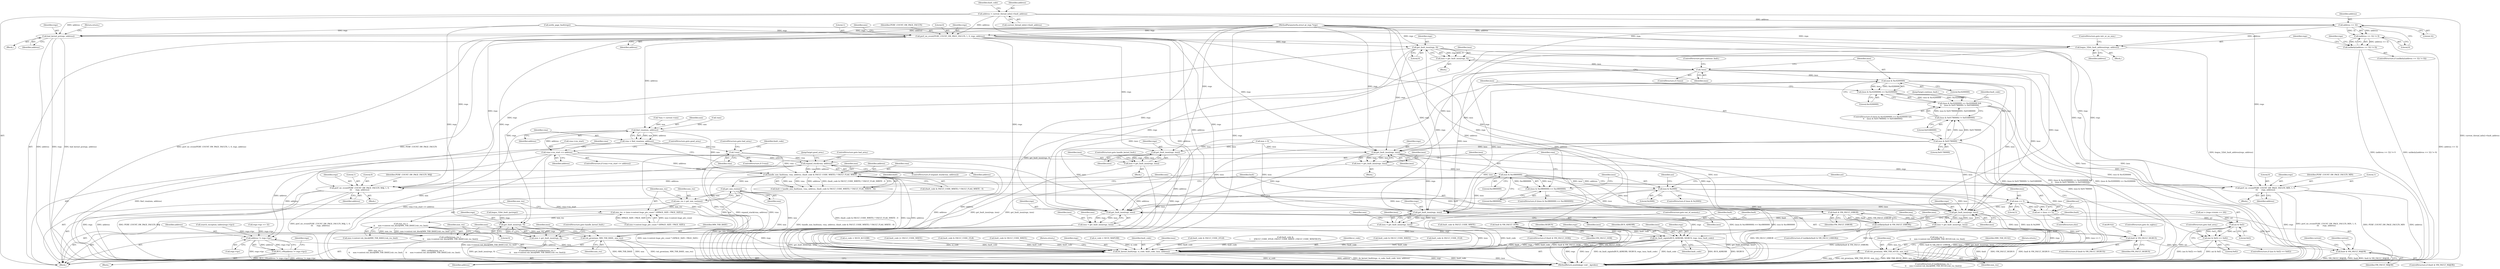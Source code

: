 digraph "0_linux_a8b0ca17b80e92faab46ee7179ba9e99ccb61233_44@API" {
"1000144" [label="(Call,address = current_thread_info()->fault_address)"];
"1000186" [label="(Call,address >> 32)"];
"1000185" [label="(Call,(address >> 32) != 0)"];
"1000184" [label="(Call,unlikely((address >> 32) != 0))"];
"1000191" [label="(Call,bogus_32bit_fault_address(regs, address))"];
"1000601" [label="(Call,do_kernel_fault(regs, si_code, fault_code, insn, address))"];
"1000633" [label="(Call,get_fault_insn(regs, 0))"];
"1000631" [label="(Call,insn = get_fault_insn(regs, 0))"];
"1000229" [label="(Call,bad_kernel_pc(regs, address))"];
"1000239" [label="(Call,perf_sw_event(PERF_COUNT_SW_PAGE_FAULTS, 1, 0, regs, address))"];
"1000268" [label="(Call,get_fault_insn(regs, insn))"];
"1000266" [label="(Call,insn = get_fault_insn(regs, insn))"];
"1000279" [label="(Call,find_vma(mm, address))"];
"1000277" [label="(Call,vma = find_vma(mm, address))"];
"1000283" [label="(Call,!vma)"];
"1000390" [label="(Call,expand_stack(vma, address))"];
"1000411" [label="(Call,address != regs->tpc)"];
"1000410" [label="(Call,BUG_ON(address != regs->tpc))"];
"1000472" [label="(Call,handle_mm_fault(mm, vma, address, (fault_code & FAULT_CODE_WRITE) ? FAULT_FLAG_WRITE : 0))"];
"1000470" [label="(Call,fault = handle_mm_fault(mm, vma, address, (fault_code & FAULT_CODE_WRITE) ? FAULT_FLAG_WRITE : 0))"];
"1000484" [label="(Call,fault & VM_FAULT_ERROR)"];
"1000483" [label="(Call,unlikely(fault & VM_FAULT_ERROR))"];
"1000489" [label="(Call,fault & VM_FAULT_OOM)"];
"1000495" [label="(Call,fault & VM_FAULT_SIGBUS)"];
"1000501" [label="(Call,fault & VM_FAULT_MAJOR)"];
"1000509" [label="(Call,perf_sw_event(PERF_COUNT_SW_PAGE_FAULTS_MAJ, 1, 0,\n\t\t\t      regs, address))"];
"1000521" [label="(Call,perf_sw_event(PERF_COUNT_SW_PAGE_FAULTS_MIN, 1, 0,\n\t\t\t      regs, address))"];
"1000534" [label="(Call,get_mm_rss(mm))"];
"1000532" [label="(Call,mm_rss = get_mm_rss(mm))"];
"1000536" [label="(Call,mm_rss -= (mm->context.huge_pte_count * (HPAGE_SIZE / PAGE_SIZE)))"];
"1000549" [label="(Call,mm_rss >\n\t\t     mm->context.tsb_block[MM_TSB_BASE].tsb_rss_limit)"];
"1000548" [label="(Call,unlikely(mm_rss >\n\t\t     mm->context.tsb_block[MM_TSB_BASE].tsb_rss_limit))"];
"1000560" [label="(Call,tsb_grow(mm, MM_TSB_BASE, mm_rss))"];
"1000584" [label="(Call,tsb_grow(mm, MM_TSB_HUGE, mm_rss))"];
"1000332" [label="(Call,vma->vm_start <= address)"];
"1000307" [label="(Call,get_fault_insn(regs, 0))"];
"1000305" [label="(Call,insn = get_fault_insn(regs, 0))"];
"1000311" [label="(Call,!insn)"];
"1000317" [label="(Call,insn & 0xc0200000)"];
"1000316" [label="(Call,(insn & 0xc0200000) == 0xc0200000)"];
"1000315" [label="(Call,(insn & 0xc0200000) == 0xc0200000 &&\n\t\t    (insn & 0x01780000) != 0x01680000)"];
"1000322" [label="(Call,insn & 0x01780000)"];
"1000321" [label="(Call,(insn & 0x01780000) != 0x01680000)"];
"1000354" [label="(Call,get_fault_insn(regs, insn))"];
"1000352" [label="(Call,insn = get_fault_insn(regs, insn))"];
"1000359" [label="(Call,insn & 0xc0800000)"];
"1000358" [label="(Call,(insn & 0xc0800000) == 0xc0800000)"];
"1000366" [label="(Call,insn & 0x2000)"];
"1000379" [label="(Call,insn >> 5)"];
"1000377" [label="(Call,asi = (insn >> 5))"];
"1000384" [label="(Call,asi & 0xf2)"];
"1000383" [label="(Call,(asi & 0xf2) == 0x82)"];
"1000592" [label="(Call,get_fault_insn(regs, insn))"];
"1000590" [label="(Call,insn = get_fault_insn(regs, insn))"];
"1000611" [label="(Call,get_fault_insn(regs, insn))"];
"1000609" [label="(Call,insn = get_fault_insn(regs, insn))"];
"1000640" [label="(Call,get_fault_insn(regs, insn))"];
"1000638" [label="(Call,insn = get_fault_insn(regs, insn))"];
"1000648" [label="(Call,do_fault_siginfo(BUS_ADRERR, SIGBUS, regs, insn, fault_code))"];
"1000241" [label="(Literal,1)"];
"1000265" [label="(Block,)"];
"1000419" [label="(Identifier,regs)"];
"1000250" [label="(Identifier,mm)"];
"1000267" [label="(Identifier,insn)"];
"1000492" [label="(ControlStructure,goto out_of_memory;)"];
"1000126" [label="(Call,insn = 0)"];
"1000342" [label="(Identifier,vma)"];
"1000269" [label="(Identifier,regs)"];
"1000547" [label="(ControlStructure,if (unlikely(mm_rss >\n\t\t     mm->context.tsb_block[MM_TSB_BASE].tsb_rss_limit)))"];
"1000484" [label="(Call,fault & VM_FAULT_ERROR)"];
"1000309" [label="(Literal,0)"];
"1000185" [label="(Call,(address >> 32) != 0)"];
"1000585" [label="(Identifier,mm)"];
"1000236" [label="(Call,!mm)"];
"1000470" [label="(Call,fault = handle_mm_fault(mm, vma, address, (fault_code & FAULT_CODE_WRITE) ? FAULT_FLAG_WRITE : 0))"];
"1000290" [label="(Identifier,fault_code)"];
"1000360" [label="(Identifier,insn)"];
"1000594" [label="(Identifier,insn)"];
"1000239" [label="(Call,perf_sw_event(PERF_COUNT_SW_PAGE_FAULTS, 1, 0, regs, address))"];
"1000410" [label="(Call,BUG_ON(address != regs->tpc))"];
"1000382" [label="(ControlStructure,if ((asi & 0xf2) == 0x82))"];
"1000311" [label="(Call,!insn)"];
"1000270" [label="(Identifier,insn)"];
"1000633" [label="(Call,get_fault_insn(regs, 0))"];
"1000548" [label="(Call,unlikely(mm_rss >\n\t\t     mm->context.tsb_block[MM_TSB_BASE].tsb_rss_limit))"];
"1000362" [label="(Literal,0xc0800000)"];
"1000144" [label="(Call,address = current_thread_info()->fault_address)"];
"1000472" [label="(Call,handle_mm_fault(mm, vma, address, (fault_code & FAULT_CODE_WRITE) ? FAULT_FLAG_WRITE : 0))"];
"1000601" [label="(Call,do_kernel_fault(regs, si_code, fault_code, insn, address))"];
"1000538" [label="(Call,mm->context.huge_pte_count * (HPAGE_SIZE / PAGE_SIZE))"];
"1000152" [label="(Identifier,fault_code)"];
"1000240" [label="(Identifier,PERF_COUNT_SW_PAGE_FAULTS)"];
"1000635" [label="(Literal,0)"];
"1000391" [label="(Identifier,vma)"];
"1000648" [label="(Call,do_fault_siginfo(BUS_ADRERR, SIGBUS, regs, insn, fault_code))"];
"1000314" [label="(ControlStructure,if ((insn & 0xc0200000) == 0xc0200000 &&\n\t\t    (insn & 0x01780000) != 0x01680000))"];
"1000194" [label="(ControlStructure,goto intr_or_no_mm;)"];
"1000189" [label="(Literal,0)"];
"1000521" [label="(Call,perf_sw_event(PERF_COUNT_SW_PAGE_FAULTS_MIN, 1, 0,\n\t\t\t      regs, address))"];
"1000513" [label="(Identifier,regs)"];
"1000138" [label="(Call,notify_page_fault(regs))"];
"1000593" [label="(Identifier,regs)"];
"1000395" [label="(Call,si_code = SEGV_ACCERR)"];
"1000489" [label="(Call,fault & VM_FAULT_OOM)"];
"1000386" [label="(Literal,0xf2)"];
"1000358" [label="(Call,(insn & 0xc0800000) == 0xc0800000)"];
"1000649" [label="(Identifier,BUS_ADRERR)"];
"1000511" [label="(Literal,1)"];
"1000187" [label="(Identifier,address)"];
"1000305" [label="(Call,insn = get_fault_insn(regs, 0))"];
"1000330" [label="(JumpTarget,continue_fault:)"];
"1000323" [label="(Identifier,insn)"];
"1000617" [label="(Identifier,mm)"];
"1000394" [label="(JumpTarget,good_area:)"];
"1000180" [label="(Call,bogus_32bit_fault_tpc(regs))"];
"1000307" [label="(Call,get_fault_insn(regs, 0))"];
"1000242" [label="(Literal,0)"];
"1000522" [label="(Identifier,PERF_COUNT_SW_PAGE_FAULTS_MIN)"];
"1000523" [label="(Literal,1)"];
"1000119" [label="(Call,*mm = current->mm)"];
"1000359" [label="(Call,insn & 0xc0800000)"];
"1000591" [label="(Identifier,insn)"];
"1000279" [label="(Call,find_vma(mm, address))"];
"1000310" [label="(ControlStructure,if (!insn))"];
"1000501" [label="(Call,fault & VM_FAULT_MAJOR)"];
"1000573" [label="(Call,mm_rss >\n\t\t     mm->context.tsb_block[MM_TSB_HUGE].tsb_rss_limit)"];
"1000496" [label="(Identifier,fault)"];
"1000337" [label="(ControlStructure,goto good_area;)"];
"1000652" [label="(Identifier,insn)"];
"1000327" [label="(Call,fault_code |= FAULT_CODE_WRITE)"];
"1000638" [label="(Call,insn = get_fault_insn(regs, insn))"];
"1000336" [label="(Identifier,address)"];
"1000146" [label="(Call,current_thread_info()->fault_address)"];
"1000243" [label="(Identifier,regs)"];
"1000565" [label="(Identifier,mm_rss)"];
"1000400" [label="(Call,fault_code & FAULT_CODE_ITLB)"];
"1000244" [label="(Identifier,address)"];
"1000321" [label="(Call,(insn & 0x01780000) != 0x01680000)"];
"1000325" [label="(Literal,0x01680000)"];
"1000651" [label="(Identifier,regs)"];
"1000646" [label="(Identifier,mm)"];
"1000183" [label="(ControlStructure,if (unlikely((address >> 32) != 0)))"];
"1000611" [label="(Call,get_fault_insn(regs, insn))"];
"1000308" [label="(Identifier,regs)"];
"1000229" [label="(Call,bad_kernel_pc(regs, address))"];
"1000332" [label="(Call,vma->vm_start <= address)"];
"1000482" [label="(ControlStructure,if (unlikely(fault & VM_FAULT_ERROR)))"];
"1000631" [label="(Call,insn = get_fault_insn(regs, 0))"];
"1000485" [label="(Identifier,fault)"];
"1000313" [label="(ControlStructure,goto continue_fault;)"];
"1000384" [label="(Call,asi & 0xf2)"];
"1000392" [label="(Identifier,address)"];
"1000316" [label="(Call,(insn & 0xc0200000) == 0xc0200000)"];
"1000145" [label="(Identifier,address)"];
"1000413" [label="(Call,regs->tpc)"];
"1000504" [label="(Block,)"];
"1000351" [label="(Block,)"];
"1000383" [label="(Call,(asi & 0xf2) == 0x82)"];
"1000369" [label="(Call,asi = (regs->tstate >> 24))"];
"1000636" [label="(ControlStructure,goto handle_kernel_fault;)"];
"1000348" [label="(Call,fault_code & FAULT_CODE_WRITE)"];
"1000283" [label="(Call,!vma)"];
"1000503" [label="(Identifier,VM_FAULT_MAJOR)"];
"1000378" [label="(Identifier,asi)"];
"1000491" [label="(Identifier,VM_FAULT_OOM)"];
"1000607" [label="(Return,return;)"];
"1000322" [label="(Call,insn & 0x01780000)"];
"1000613" [label="(Identifier,insn)"];
"1000524" [label="(Literal,0)"];
"1000476" [label="(Call,(fault_code & FAULT_CODE_WRITE) ? FAULT_FLAG_WRITE : 0)"];
"1000483" [label="(Call,unlikely(fault & VM_FAULT_ERROR))"];
"1000497" [label="(Identifier,VM_FAULT_SIGBUS)"];
"1000586" [label="(Identifier,MM_TSB_HUGE)"];
"1000376" [label="(ControlStructure,else)"];
"1000602" [label="(Identifier,regs)"];
"1000370" [label="(Identifier,asi)"];
"1000498" [label="(ControlStructure,goto do_sigbus;)"];
"1000534" [label="(Call,get_mm_rss(mm))"];
"1000141" [label="(Call,si_code = SEGV_MAPERR)"];
"1000366" [label="(Call,insn & 0x2000)"];
"1000381" [label="(Literal,5)"];
"1000639" [label="(Identifier,insn)"];
"1000587" [label="(Identifier,mm_rss)"];
"1000318" [label="(Identifier,insn)"];
"1000261" [label="(Call,search_exception_tables(regs->tpc))"];
"1000650" [label="(Identifier,SIGBUS)"];
"1000488" [label="(ControlStructure,if (fault & VM_FAULT_OOM))"];
"1000353" [label="(Identifier,insn)"];
"1000315" [label="(Call,(insn & 0xc0200000) == 0xc0200000 &&\n\t\t    (insn & 0x01780000) != 0x01680000)"];
"1000284" [label="(Identifier,vma)"];
"1000232" [label="(Return,return;)"];
"1000355" [label="(Identifier,regs)"];
"1000550" [label="(Identifier,mm_rss)"];
"1000519" [label="(Identifier,current)"];
"1000230" [label="(Identifier,regs)"];
"1000561" [label="(Identifier,mm)"];
"1000379" [label="(Call,insn >> 5)"];
"1000634" [label="(Identifier,regs)"];
"1000584" [label="(Call,tsb_grow(mm, MM_TSB_HUGE, mm_rss))"];
"1000661" [label="(MethodReturn,asmlinkage void __kprobes)"];
"1000192" [label="(Identifier,regs)"];
"1000514" [label="(Identifier,address)"];
"1000367" [label="(Identifier,insn)"];
"1000173" [label="(Call,regs->tpc >> 32)"];
"1000333" [label="(Call,vma->vm_start)"];
"1000604" [label="(Identifier,fault_code)"];
"1000317" [label="(Call,insn & 0xc0200000)"];
"1000319" [label="(Literal,0xc0200000)"];
"1000268" [label="(Call,get_fault_insn(regs, insn))"];
"1000409" [label="(Block,)"];
"1000632" [label="(Identifier,insn)"];
"1000473" [label="(Identifier,mm)"];
"1000368" [label="(Literal,0x2000)"];
"1000186" [label="(Call,address >> 32)"];
"1000193" [label="(Identifier,address)"];
"1000477" [label="(Call,fault_code & FAULT_CODE_WRITE)"];
"1000191" [label="(Call,bogus_32bit_fault_address(regs, address))"];
"1000537" [label="(Identifier,mm_rss)"];
"1000312" [label="(Identifier,insn)"];
"1000605" [label="(Identifier,insn)"];
"1000475" [label="(Identifier,address)"];
"1000507" [label="(Identifier,current)"];
"1000324" [label="(Literal,0x01780000)"];
"1000642" [label="(Identifier,insn)"];
"1000377" [label="(Call,asi = (insn >> 5))"];
"1000231" [label="(Identifier,address)"];
"1000266" [label="(Call,insn = get_fault_insn(regs, insn))"];
"1000549" [label="(Call,mm_rss >\n\t\t     mm->context.tsb_block[MM_TSB_BASE].tsb_rss_limit)"];
"1000609" [label="(Call,insn = get_fault_insn(regs, insn))"];
"1000530" [label="(Identifier,mm)"];
"1000509" [label="(Call,perf_sw_event(PERF_COUNT_SW_PAGE_FAULTS_MAJ, 1, 0,\n\t\t\t      regs, address))"];
"1000610" [label="(Identifier,insn)"];
"1000512" [label="(Literal,0)"];
"1000516" [label="(Block,)"];
"1000499" [label="(Call,BUG())"];
"1000277" [label="(Call,vma = find_vma(mm, address))"];
"1000563" [label="(Identifier,mm_rss)"];
"1000388" [label="(ControlStructure,goto bad_area;)"];
"1000592" [label="(Call,get_fault_insn(regs, insn))"];
"1000304" [label="(Block,)"];
"1000281" [label="(Identifier,address)"];
"1000571" [label="(ControlStructure,if (unlikely(mm_rss >\n\t\t     mm->context.tsb_block[MM_TSB_HUGE].tsb_rss_limit)))"];
"1000280" [label="(Identifier,mm)"];
"1000640" [label="(Call,get_fault_insn(regs, insn))"];
"1000354" [label="(Call,get_fault_insn(regs, insn))"];
"1000198" [label="(Identifier,regs)"];
"1000306" [label="(Identifier,insn)"];
"1000154" [label="(Call,fault_code & FAULT_CODE_DTLB)"];
"1000289" [label="(Call,fault_code &\n\t      (FAULT_CODE_DTLB | FAULT_CODE_WRITE | FAULT_CODE_WINFIXUP))"];
"1000603" [label="(Identifier,si_code)"];
"1000535" [label="(Identifier,mm)"];
"1000490" [label="(Identifier,fault)"];
"1000471" [label="(Identifier,fault)"];
"1000328" [label="(Identifier,fault_code)"];
"1000560" [label="(Call,tsb_grow(mm, MM_TSB_BASE, mm_rss))"];
"1000411" [label="(Call,address != regs->tpc)"];
"1000495" [label="(Call,fault & VM_FAULT_SIGBUS)"];
"1000494" [label="(ControlStructure,if (fault & VM_FAULT_SIGBUS))"];
"1000526" [label="(Identifier,address)"];
"1000412" [label="(Identifier,address)"];
"1000525" [label="(Identifier,regs)"];
"1000352" [label="(Call,insn = get_fault_insn(regs, insn))"];
"1000533" [label="(Identifier,mm_rss)"];
"1000612" [label="(Identifier,regs)"];
"1000278" [label="(Identifier,vma)"];
"1000641" [label="(Identifier,regs)"];
"1000228" [label="(Block,)"];
"1000551" [label="(Call,mm->context.tsb_block[MM_TSB_BASE].tsb_rss_limit)"];
"1000474" [label="(Identifier,vma)"];
"1000357" [label="(ControlStructure,if ((insn & 0xc0800000) == 0xc0800000))"];
"1000387" [label="(Literal,0x82)"];
"1000184" [label="(Call,unlikely((address >> 32) != 0))"];
"1000562" [label="(Identifier,MM_TSB_BASE)"];
"1000356" [label="(Identifier,insn)"];
"1000380" [label="(Identifier,insn)"];
"1000653" [label="(Identifier,fault_code)"];
"1000188" [label="(Literal,32)"];
"1000590" [label="(Call,insn = get_fault_insn(regs, insn))"];
"1000532" [label="(Call,mm_rss = get_mm_rss(mm))"];
"1000365" [label="(ControlStructure,if (insn & 0x2000))"];
"1000657" [label="(Identifier,regs)"];
"1000282" [label="(ControlStructure,if (!vma))"];
"1000389" [label="(ControlStructure,if (expand_stack(vma, address)))"];
"1000510" [label="(Identifier,PERF_COUNT_SW_PAGE_FAULTS_MAJ)"];
"1000331" [label="(ControlStructure,if (vma->vm_start <= address))"];
"1000598" [label="(Identifier,mm)"];
"1000390" [label="(Call,expand_stack(vma, address))"];
"1000393" [label="(ControlStructure,goto bad_area;)"];
"1000486" [label="(Identifier,VM_FAULT_ERROR)"];
"1000536" [label="(Call,mm_rss -= (mm->context.huge_pte_count * (HPAGE_SIZE / PAGE_SIZE)))"];
"1000424" [label="(Call,fault_code & FAULT_CODE_WRITE)"];
"1000285" [label="(ControlStructure,goto bad_area;)"];
"1000385" [label="(Identifier,asi)"];
"1000500" [label="(ControlStructure,if (fault & VM_FAULT_MAJOR))"];
"1000116" [label="(MethodParameterIn,struct pt_regs *regs)"];
"1000117" [label="(Block,)"];
"1000588" [label="(Return,return;)"];
"1000320" [label="(Literal,0xc0200000)"];
"1000606" [label="(Identifier,address)"];
"1000190" [label="(Block,)"];
"1000361" [label="(Literal,0xc0800000)"];
"1000502" [label="(Identifier,fault)"];
"1000151" [label="(Call,fault_code & FAULT_CODE_ITLB)"];
"1000271" [label="(ControlStructure,goto handle_kernel_fault;)"];
"1000144" -> "1000117"  [label="AST: "];
"1000144" -> "1000146"  [label="CFG: "];
"1000145" -> "1000144"  [label="AST: "];
"1000146" -> "1000144"  [label="AST: "];
"1000152" -> "1000144"  [label="CFG: "];
"1000144" -> "1000661"  [label="DDG: current_thread_info()->fault_address"];
"1000144" -> "1000186"  [label="DDG: address"];
"1000144" -> "1000229"  [label="DDG: address"];
"1000144" -> "1000239"  [label="DDG: address"];
"1000144" -> "1000601"  [label="DDG: address"];
"1000186" -> "1000185"  [label="AST: "];
"1000186" -> "1000188"  [label="CFG: "];
"1000187" -> "1000186"  [label="AST: "];
"1000188" -> "1000186"  [label="AST: "];
"1000189" -> "1000186"  [label="CFG: "];
"1000186" -> "1000185"  [label="DDG: address"];
"1000186" -> "1000185"  [label="DDG: 32"];
"1000186" -> "1000191"  [label="DDG: address"];
"1000186" -> "1000229"  [label="DDG: address"];
"1000186" -> "1000239"  [label="DDG: address"];
"1000186" -> "1000601"  [label="DDG: address"];
"1000185" -> "1000184"  [label="AST: "];
"1000185" -> "1000189"  [label="CFG: "];
"1000189" -> "1000185"  [label="AST: "];
"1000184" -> "1000185"  [label="CFG: "];
"1000185" -> "1000661"  [label="DDG: address >> 32"];
"1000185" -> "1000184"  [label="DDG: address >> 32"];
"1000185" -> "1000184"  [label="DDG: 0"];
"1000184" -> "1000183"  [label="AST: "];
"1000192" -> "1000184"  [label="CFG: "];
"1000198" -> "1000184"  [label="CFG: "];
"1000184" -> "1000661"  [label="DDG: (address >> 32) != 0"];
"1000184" -> "1000661"  [label="DDG: unlikely((address >> 32) != 0)"];
"1000191" -> "1000190"  [label="AST: "];
"1000191" -> "1000193"  [label="CFG: "];
"1000192" -> "1000191"  [label="AST: "];
"1000193" -> "1000191"  [label="AST: "];
"1000194" -> "1000191"  [label="CFG: "];
"1000191" -> "1000661"  [label="DDG: bogus_32bit_fault_address(regs, address)"];
"1000138" -> "1000191"  [label="DDG: regs"];
"1000116" -> "1000191"  [label="DDG: regs"];
"1000191" -> "1000601"  [label="DDG: address"];
"1000191" -> "1000633"  [label="DDG: regs"];
"1000601" -> "1000117"  [label="AST: "];
"1000601" -> "1000606"  [label="CFG: "];
"1000602" -> "1000601"  [label="AST: "];
"1000603" -> "1000601"  [label="AST: "];
"1000604" -> "1000601"  [label="AST: "];
"1000605" -> "1000601"  [label="AST: "];
"1000606" -> "1000601"  [label="AST: "];
"1000607" -> "1000601"  [label="CFG: "];
"1000601" -> "1000661"  [label="DDG: regs"];
"1000601" -> "1000661"  [label="DDG: fault_code"];
"1000601" -> "1000661"  [label="DDG: insn"];
"1000601" -> "1000661"  [label="DDG: si_code"];
"1000601" -> "1000661"  [label="DDG: address"];
"1000601" -> "1000661"  [label="DDG: do_kernel_fault(regs, si_code, fault_code, insn, address)"];
"1000648" -> "1000601"  [label="DDG: regs"];
"1000648" -> "1000601"  [label="DDG: fault_code"];
"1000648" -> "1000601"  [label="DDG: insn"];
"1000268" -> "1000601"  [label="DDG: regs"];
"1000633" -> "1000601"  [label="DDG: regs"];
"1000611" -> "1000601"  [label="DDG: regs"];
"1000592" -> "1000601"  [label="DDG: regs"];
"1000116" -> "1000601"  [label="DDG: regs"];
"1000395" -> "1000601"  [label="DDG: si_code"];
"1000141" -> "1000601"  [label="DDG: si_code"];
"1000348" -> "1000601"  [label="DDG: fault_code"];
"1000289" -> "1000601"  [label="DDG: fault_code"];
"1000400" -> "1000601"  [label="DDG: fault_code"];
"1000151" -> "1000601"  [label="DDG: fault_code"];
"1000154" -> "1000601"  [label="DDG: fault_code"];
"1000327" -> "1000601"  [label="DDG: fault_code"];
"1000477" -> "1000601"  [label="DDG: fault_code"];
"1000424" -> "1000601"  [label="DDG: fault_code"];
"1000631" -> "1000601"  [label="DDG: insn"];
"1000609" -> "1000601"  [label="DDG: insn"];
"1000266" -> "1000601"  [label="DDG: insn"];
"1000590" -> "1000601"  [label="DDG: insn"];
"1000332" -> "1000601"  [label="DDG: address"];
"1000472" -> "1000601"  [label="DDG: address"];
"1000239" -> "1000601"  [label="DDG: address"];
"1000390" -> "1000601"  [label="DDG: address"];
"1000411" -> "1000601"  [label="DDG: address"];
"1000279" -> "1000601"  [label="DDG: address"];
"1000633" -> "1000631"  [label="AST: "];
"1000633" -> "1000635"  [label="CFG: "];
"1000634" -> "1000633"  [label="AST: "];
"1000635" -> "1000633"  [label="AST: "];
"1000631" -> "1000633"  [label="CFG: "];
"1000633" -> "1000631"  [label="DDG: regs"];
"1000633" -> "1000631"  [label="DDG: 0"];
"1000138" -> "1000633"  [label="DDG: regs"];
"1000180" -> "1000633"  [label="DDG: regs"];
"1000116" -> "1000633"  [label="DDG: regs"];
"1000631" -> "1000117"  [label="AST: "];
"1000632" -> "1000631"  [label="AST: "];
"1000636" -> "1000631"  [label="CFG: "];
"1000631" -> "1000661"  [label="DDG: get_fault_insn(regs, 0)"];
"1000229" -> "1000228"  [label="AST: "];
"1000229" -> "1000231"  [label="CFG: "];
"1000230" -> "1000229"  [label="AST: "];
"1000231" -> "1000229"  [label="AST: "];
"1000232" -> "1000229"  [label="CFG: "];
"1000229" -> "1000661"  [label="DDG: bad_kernel_pc(regs, address)"];
"1000229" -> "1000661"  [label="DDG: address"];
"1000229" -> "1000661"  [label="DDG: regs"];
"1000138" -> "1000229"  [label="DDG: regs"];
"1000116" -> "1000229"  [label="DDG: regs"];
"1000239" -> "1000117"  [label="AST: "];
"1000239" -> "1000244"  [label="CFG: "];
"1000240" -> "1000239"  [label="AST: "];
"1000241" -> "1000239"  [label="AST: "];
"1000242" -> "1000239"  [label="AST: "];
"1000243" -> "1000239"  [label="AST: "];
"1000244" -> "1000239"  [label="AST: "];
"1000250" -> "1000239"  [label="CFG: "];
"1000239" -> "1000661"  [label="DDG: perf_sw_event(PERF_COUNT_SW_PAGE_FAULTS, 1, 0, regs, address)"];
"1000239" -> "1000661"  [label="DDG: PERF_COUNT_SW_PAGE_FAULTS"];
"1000138" -> "1000239"  [label="DDG: regs"];
"1000116" -> "1000239"  [label="DDG: regs"];
"1000239" -> "1000268"  [label="DDG: regs"];
"1000239" -> "1000279"  [label="DDG: address"];
"1000239" -> "1000307"  [label="DDG: regs"];
"1000239" -> "1000354"  [label="DDG: regs"];
"1000239" -> "1000509"  [label="DDG: regs"];
"1000239" -> "1000521"  [label="DDG: regs"];
"1000239" -> "1000592"  [label="DDG: regs"];
"1000239" -> "1000611"  [label="DDG: regs"];
"1000239" -> "1000640"  [label="DDG: regs"];
"1000268" -> "1000266"  [label="AST: "];
"1000268" -> "1000270"  [label="CFG: "];
"1000269" -> "1000268"  [label="AST: "];
"1000270" -> "1000268"  [label="AST: "];
"1000266" -> "1000268"  [label="CFG: "];
"1000268" -> "1000266"  [label="DDG: regs"];
"1000268" -> "1000266"  [label="DDG: insn"];
"1000116" -> "1000268"  [label="DDG: regs"];
"1000126" -> "1000268"  [label="DDG: insn"];
"1000266" -> "1000265"  [label="AST: "];
"1000267" -> "1000266"  [label="AST: "];
"1000271" -> "1000266"  [label="CFG: "];
"1000266" -> "1000661"  [label="DDG: get_fault_insn(regs, insn)"];
"1000279" -> "1000277"  [label="AST: "];
"1000279" -> "1000281"  [label="CFG: "];
"1000280" -> "1000279"  [label="AST: "];
"1000281" -> "1000279"  [label="AST: "];
"1000277" -> "1000279"  [label="CFG: "];
"1000279" -> "1000661"  [label="DDG: mm"];
"1000279" -> "1000277"  [label="DDG: mm"];
"1000279" -> "1000277"  [label="DDG: address"];
"1000236" -> "1000279"  [label="DDG: mm"];
"1000119" -> "1000279"  [label="DDG: mm"];
"1000279" -> "1000332"  [label="DDG: address"];
"1000279" -> "1000472"  [label="DDG: mm"];
"1000277" -> "1000117"  [label="AST: "];
"1000278" -> "1000277"  [label="AST: "];
"1000284" -> "1000277"  [label="CFG: "];
"1000277" -> "1000661"  [label="DDG: find_vma(mm, address)"];
"1000277" -> "1000283"  [label="DDG: vma"];
"1000283" -> "1000282"  [label="AST: "];
"1000283" -> "1000284"  [label="CFG: "];
"1000284" -> "1000283"  [label="AST: "];
"1000285" -> "1000283"  [label="CFG: "];
"1000290" -> "1000283"  [label="CFG: "];
"1000283" -> "1000661"  [label="DDG: vma"];
"1000283" -> "1000661"  [label="DDG: !vma"];
"1000283" -> "1000390"  [label="DDG: vma"];
"1000283" -> "1000472"  [label="DDG: vma"];
"1000390" -> "1000389"  [label="AST: "];
"1000390" -> "1000392"  [label="CFG: "];
"1000391" -> "1000390"  [label="AST: "];
"1000392" -> "1000390"  [label="AST: "];
"1000393" -> "1000390"  [label="CFG: "];
"1000394" -> "1000390"  [label="CFG: "];
"1000390" -> "1000661"  [label="DDG: expand_stack(vma, address)"];
"1000390" -> "1000661"  [label="DDG: vma"];
"1000332" -> "1000390"  [label="DDG: address"];
"1000390" -> "1000411"  [label="DDG: address"];
"1000390" -> "1000472"  [label="DDG: vma"];
"1000390" -> "1000472"  [label="DDG: address"];
"1000411" -> "1000410"  [label="AST: "];
"1000411" -> "1000413"  [label="CFG: "];
"1000412" -> "1000411"  [label="AST: "];
"1000413" -> "1000411"  [label="AST: "];
"1000410" -> "1000411"  [label="CFG: "];
"1000411" -> "1000661"  [label="DDG: regs->tpc"];
"1000411" -> "1000410"  [label="DDG: address"];
"1000411" -> "1000410"  [label="DDG: regs->tpc"];
"1000332" -> "1000411"  [label="DDG: address"];
"1000261" -> "1000411"  [label="DDG: regs->tpc"];
"1000173" -> "1000411"  [label="DDG: regs->tpc"];
"1000410" -> "1000409"  [label="AST: "];
"1000419" -> "1000410"  [label="CFG: "];
"1000410" -> "1000661"  [label="DDG: address != regs->tpc"];
"1000410" -> "1000661"  [label="DDG: BUG_ON(address != regs->tpc)"];
"1000472" -> "1000470"  [label="AST: "];
"1000472" -> "1000476"  [label="CFG: "];
"1000473" -> "1000472"  [label="AST: "];
"1000474" -> "1000472"  [label="AST: "];
"1000475" -> "1000472"  [label="AST: "];
"1000476" -> "1000472"  [label="AST: "];
"1000470" -> "1000472"  [label="CFG: "];
"1000472" -> "1000661"  [label="DDG: (fault_code & FAULT_CODE_WRITE) ? FAULT_FLAG_WRITE : 0"];
"1000472" -> "1000661"  [label="DDG: vma"];
"1000472" -> "1000661"  [label="DDG: address"];
"1000472" -> "1000661"  [label="DDG: mm"];
"1000472" -> "1000470"  [label="DDG: mm"];
"1000472" -> "1000470"  [label="DDG: vma"];
"1000472" -> "1000470"  [label="DDG: address"];
"1000472" -> "1000470"  [label="DDG: (fault_code & FAULT_CODE_WRITE) ? FAULT_FLAG_WRITE : 0"];
"1000332" -> "1000472"  [label="DDG: address"];
"1000472" -> "1000509"  [label="DDG: address"];
"1000472" -> "1000521"  [label="DDG: address"];
"1000472" -> "1000534"  [label="DDG: mm"];
"1000470" -> "1000117"  [label="AST: "];
"1000471" -> "1000470"  [label="AST: "];
"1000485" -> "1000470"  [label="CFG: "];
"1000470" -> "1000661"  [label="DDG: handle_mm_fault(mm, vma, address, (fault_code & FAULT_CODE_WRITE) ? FAULT_FLAG_WRITE : 0)"];
"1000470" -> "1000484"  [label="DDG: fault"];
"1000484" -> "1000483"  [label="AST: "];
"1000484" -> "1000486"  [label="CFG: "];
"1000485" -> "1000484"  [label="AST: "];
"1000486" -> "1000484"  [label="AST: "];
"1000483" -> "1000484"  [label="CFG: "];
"1000484" -> "1000661"  [label="DDG: VM_FAULT_ERROR"];
"1000484" -> "1000483"  [label="DDG: fault"];
"1000484" -> "1000483"  [label="DDG: VM_FAULT_ERROR"];
"1000484" -> "1000489"  [label="DDG: fault"];
"1000484" -> "1000501"  [label="DDG: fault"];
"1000483" -> "1000482"  [label="AST: "];
"1000490" -> "1000483"  [label="CFG: "];
"1000502" -> "1000483"  [label="CFG: "];
"1000483" -> "1000661"  [label="DDG: unlikely(fault & VM_FAULT_ERROR)"];
"1000483" -> "1000661"  [label="DDG: fault & VM_FAULT_ERROR"];
"1000489" -> "1000488"  [label="AST: "];
"1000489" -> "1000491"  [label="CFG: "];
"1000490" -> "1000489"  [label="AST: "];
"1000491" -> "1000489"  [label="AST: "];
"1000492" -> "1000489"  [label="CFG: "];
"1000496" -> "1000489"  [label="CFG: "];
"1000489" -> "1000661"  [label="DDG: fault & VM_FAULT_OOM"];
"1000489" -> "1000661"  [label="DDG: VM_FAULT_OOM"];
"1000489" -> "1000661"  [label="DDG: fault"];
"1000489" -> "1000495"  [label="DDG: fault"];
"1000495" -> "1000494"  [label="AST: "];
"1000495" -> "1000497"  [label="CFG: "];
"1000496" -> "1000495"  [label="AST: "];
"1000497" -> "1000495"  [label="AST: "];
"1000498" -> "1000495"  [label="CFG: "];
"1000499" -> "1000495"  [label="CFG: "];
"1000495" -> "1000661"  [label="DDG: fault"];
"1000495" -> "1000661"  [label="DDG: VM_FAULT_SIGBUS"];
"1000495" -> "1000661"  [label="DDG: fault & VM_FAULT_SIGBUS"];
"1000495" -> "1000501"  [label="DDG: fault"];
"1000501" -> "1000500"  [label="AST: "];
"1000501" -> "1000503"  [label="CFG: "];
"1000502" -> "1000501"  [label="AST: "];
"1000503" -> "1000501"  [label="AST: "];
"1000507" -> "1000501"  [label="CFG: "];
"1000519" -> "1000501"  [label="CFG: "];
"1000501" -> "1000661"  [label="DDG: VM_FAULT_MAJOR"];
"1000501" -> "1000661"  [label="DDG: fault"];
"1000501" -> "1000661"  [label="DDG: fault & VM_FAULT_MAJOR"];
"1000509" -> "1000504"  [label="AST: "];
"1000509" -> "1000514"  [label="CFG: "];
"1000510" -> "1000509"  [label="AST: "];
"1000511" -> "1000509"  [label="AST: "];
"1000512" -> "1000509"  [label="AST: "];
"1000513" -> "1000509"  [label="AST: "];
"1000514" -> "1000509"  [label="AST: "];
"1000530" -> "1000509"  [label="CFG: "];
"1000509" -> "1000661"  [label="DDG: perf_sw_event(PERF_COUNT_SW_PAGE_FAULTS_MAJ, 1, 0,\n\t\t\t      regs, address)"];
"1000509" -> "1000661"  [label="DDG: regs"];
"1000509" -> "1000661"  [label="DDG: address"];
"1000509" -> "1000661"  [label="DDG: PERF_COUNT_SW_PAGE_FAULTS_MAJ"];
"1000307" -> "1000509"  [label="DDG: regs"];
"1000354" -> "1000509"  [label="DDG: regs"];
"1000116" -> "1000509"  [label="DDG: regs"];
"1000521" -> "1000516"  [label="AST: "];
"1000521" -> "1000526"  [label="CFG: "];
"1000522" -> "1000521"  [label="AST: "];
"1000523" -> "1000521"  [label="AST: "];
"1000524" -> "1000521"  [label="AST: "];
"1000525" -> "1000521"  [label="AST: "];
"1000526" -> "1000521"  [label="AST: "];
"1000530" -> "1000521"  [label="CFG: "];
"1000521" -> "1000661"  [label="DDG: regs"];
"1000521" -> "1000661"  [label="DDG: PERF_COUNT_SW_PAGE_FAULTS_MIN"];
"1000521" -> "1000661"  [label="DDG: address"];
"1000521" -> "1000661"  [label="DDG: perf_sw_event(PERF_COUNT_SW_PAGE_FAULTS_MIN, 1, 0,\n\t\t\t      regs, address)"];
"1000307" -> "1000521"  [label="DDG: regs"];
"1000354" -> "1000521"  [label="DDG: regs"];
"1000116" -> "1000521"  [label="DDG: regs"];
"1000534" -> "1000532"  [label="AST: "];
"1000534" -> "1000535"  [label="CFG: "];
"1000535" -> "1000534"  [label="AST: "];
"1000532" -> "1000534"  [label="CFG: "];
"1000534" -> "1000661"  [label="DDG: mm"];
"1000534" -> "1000532"  [label="DDG: mm"];
"1000534" -> "1000560"  [label="DDG: mm"];
"1000534" -> "1000584"  [label="DDG: mm"];
"1000532" -> "1000117"  [label="AST: "];
"1000533" -> "1000532"  [label="AST: "];
"1000537" -> "1000532"  [label="CFG: "];
"1000532" -> "1000661"  [label="DDG: get_mm_rss(mm)"];
"1000532" -> "1000536"  [label="DDG: mm_rss"];
"1000536" -> "1000117"  [label="AST: "];
"1000536" -> "1000538"  [label="CFG: "];
"1000537" -> "1000536"  [label="AST: "];
"1000538" -> "1000536"  [label="AST: "];
"1000550" -> "1000536"  [label="CFG: "];
"1000536" -> "1000661"  [label="DDG: mm->context.huge_pte_count * (HPAGE_SIZE / PAGE_SIZE)"];
"1000538" -> "1000536"  [label="DDG: mm->context.huge_pte_count"];
"1000538" -> "1000536"  [label="DDG: HPAGE_SIZE / PAGE_SIZE"];
"1000536" -> "1000549"  [label="DDG: mm_rss"];
"1000549" -> "1000548"  [label="AST: "];
"1000549" -> "1000551"  [label="CFG: "];
"1000550" -> "1000549"  [label="AST: "];
"1000551" -> "1000549"  [label="AST: "];
"1000548" -> "1000549"  [label="CFG: "];
"1000549" -> "1000661"  [label="DDG: mm->context.tsb_block[MM_TSB_BASE].tsb_rss_limit"];
"1000549" -> "1000548"  [label="DDG: mm_rss"];
"1000549" -> "1000548"  [label="DDG: mm->context.tsb_block[MM_TSB_BASE].tsb_rss_limit"];
"1000549" -> "1000560"  [label="DDG: mm_rss"];
"1000548" -> "1000547"  [label="AST: "];
"1000561" -> "1000548"  [label="CFG: "];
"1000565" -> "1000548"  [label="CFG: "];
"1000548" -> "1000661"  [label="DDG: unlikely(mm_rss >\n\t\t     mm->context.tsb_block[MM_TSB_BASE].tsb_rss_limit)"];
"1000548" -> "1000661"  [label="DDG: mm_rss >\n\t\t     mm->context.tsb_block[MM_TSB_BASE].tsb_rss_limit"];
"1000560" -> "1000547"  [label="AST: "];
"1000560" -> "1000563"  [label="CFG: "];
"1000561" -> "1000560"  [label="AST: "];
"1000562" -> "1000560"  [label="AST: "];
"1000563" -> "1000560"  [label="AST: "];
"1000565" -> "1000560"  [label="CFG: "];
"1000560" -> "1000661"  [label="DDG: tsb_grow(mm, MM_TSB_BASE, mm_rss)"];
"1000560" -> "1000661"  [label="DDG: MM_TSB_BASE"];
"1000560" -> "1000661"  [label="DDG: mm"];
"1000560" -> "1000584"  [label="DDG: mm"];
"1000584" -> "1000571"  [label="AST: "];
"1000584" -> "1000587"  [label="CFG: "];
"1000585" -> "1000584"  [label="AST: "];
"1000586" -> "1000584"  [label="AST: "];
"1000587" -> "1000584"  [label="AST: "];
"1000588" -> "1000584"  [label="CFG: "];
"1000584" -> "1000661"  [label="DDG: tsb_grow(mm, MM_TSB_HUGE, mm_rss)"];
"1000584" -> "1000661"  [label="DDG: MM_TSB_HUGE"];
"1000584" -> "1000661"  [label="DDG: mm_rss"];
"1000584" -> "1000661"  [label="DDG: mm"];
"1000573" -> "1000584"  [label="DDG: mm_rss"];
"1000332" -> "1000331"  [label="AST: "];
"1000332" -> "1000336"  [label="CFG: "];
"1000333" -> "1000332"  [label="AST: "];
"1000336" -> "1000332"  [label="AST: "];
"1000337" -> "1000332"  [label="CFG: "];
"1000342" -> "1000332"  [label="CFG: "];
"1000332" -> "1000661"  [label="DDG: vma->vm_start"];
"1000332" -> "1000661"  [label="DDG: vma->vm_start <= address"];
"1000307" -> "1000305"  [label="AST: "];
"1000307" -> "1000309"  [label="CFG: "];
"1000308" -> "1000307"  [label="AST: "];
"1000309" -> "1000307"  [label="AST: "];
"1000305" -> "1000307"  [label="CFG: "];
"1000307" -> "1000305"  [label="DDG: regs"];
"1000307" -> "1000305"  [label="DDG: 0"];
"1000116" -> "1000307"  [label="DDG: regs"];
"1000307" -> "1000354"  [label="DDG: regs"];
"1000307" -> "1000592"  [label="DDG: regs"];
"1000307" -> "1000611"  [label="DDG: regs"];
"1000307" -> "1000640"  [label="DDG: regs"];
"1000305" -> "1000304"  [label="AST: "];
"1000306" -> "1000305"  [label="AST: "];
"1000312" -> "1000305"  [label="CFG: "];
"1000305" -> "1000661"  [label="DDG: get_fault_insn(regs, 0)"];
"1000305" -> "1000311"  [label="DDG: insn"];
"1000311" -> "1000310"  [label="AST: "];
"1000311" -> "1000312"  [label="CFG: "];
"1000312" -> "1000311"  [label="AST: "];
"1000313" -> "1000311"  [label="CFG: "];
"1000318" -> "1000311"  [label="CFG: "];
"1000311" -> "1000661"  [label="DDG: insn"];
"1000311" -> "1000661"  [label="DDG: !insn"];
"1000311" -> "1000317"  [label="DDG: insn"];
"1000311" -> "1000354"  [label="DDG: insn"];
"1000311" -> "1000592"  [label="DDG: insn"];
"1000311" -> "1000611"  [label="DDG: insn"];
"1000311" -> "1000640"  [label="DDG: insn"];
"1000317" -> "1000316"  [label="AST: "];
"1000317" -> "1000319"  [label="CFG: "];
"1000318" -> "1000317"  [label="AST: "];
"1000319" -> "1000317"  [label="AST: "];
"1000320" -> "1000317"  [label="CFG: "];
"1000317" -> "1000661"  [label="DDG: insn"];
"1000317" -> "1000316"  [label="DDG: insn"];
"1000317" -> "1000316"  [label="DDG: 0xc0200000"];
"1000317" -> "1000322"  [label="DDG: insn"];
"1000317" -> "1000354"  [label="DDG: insn"];
"1000317" -> "1000592"  [label="DDG: insn"];
"1000317" -> "1000611"  [label="DDG: insn"];
"1000317" -> "1000640"  [label="DDG: insn"];
"1000316" -> "1000315"  [label="AST: "];
"1000316" -> "1000320"  [label="CFG: "];
"1000320" -> "1000316"  [label="AST: "];
"1000323" -> "1000316"  [label="CFG: "];
"1000315" -> "1000316"  [label="CFG: "];
"1000316" -> "1000661"  [label="DDG: insn & 0xc0200000"];
"1000316" -> "1000315"  [label="DDG: insn & 0xc0200000"];
"1000316" -> "1000315"  [label="DDG: 0xc0200000"];
"1000315" -> "1000314"  [label="AST: "];
"1000315" -> "1000321"  [label="CFG: "];
"1000321" -> "1000315"  [label="AST: "];
"1000328" -> "1000315"  [label="CFG: "];
"1000330" -> "1000315"  [label="CFG: "];
"1000315" -> "1000661"  [label="DDG: (insn & 0xc0200000) == 0xc0200000 &&\n\t\t    (insn & 0x01780000) != 0x01680000"];
"1000315" -> "1000661"  [label="DDG: (insn & 0xc0200000) == 0xc0200000"];
"1000315" -> "1000661"  [label="DDG: (insn & 0x01780000) != 0x01680000"];
"1000321" -> "1000315"  [label="DDG: insn & 0x01780000"];
"1000321" -> "1000315"  [label="DDG: 0x01680000"];
"1000322" -> "1000321"  [label="AST: "];
"1000322" -> "1000324"  [label="CFG: "];
"1000323" -> "1000322"  [label="AST: "];
"1000324" -> "1000322"  [label="AST: "];
"1000325" -> "1000322"  [label="CFG: "];
"1000322" -> "1000661"  [label="DDG: insn"];
"1000322" -> "1000321"  [label="DDG: insn"];
"1000322" -> "1000321"  [label="DDG: 0x01780000"];
"1000322" -> "1000354"  [label="DDG: insn"];
"1000322" -> "1000592"  [label="DDG: insn"];
"1000322" -> "1000611"  [label="DDG: insn"];
"1000322" -> "1000640"  [label="DDG: insn"];
"1000321" -> "1000325"  [label="CFG: "];
"1000325" -> "1000321"  [label="AST: "];
"1000321" -> "1000661"  [label="DDG: insn & 0x01780000"];
"1000354" -> "1000352"  [label="AST: "];
"1000354" -> "1000356"  [label="CFG: "];
"1000355" -> "1000354"  [label="AST: "];
"1000356" -> "1000354"  [label="AST: "];
"1000352" -> "1000354"  [label="CFG: "];
"1000354" -> "1000352"  [label="DDG: regs"];
"1000354" -> "1000352"  [label="DDG: insn"];
"1000116" -> "1000354"  [label="DDG: regs"];
"1000126" -> "1000354"  [label="DDG: insn"];
"1000354" -> "1000592"  [label="DDG: regs"];
"1000354" -> "1000611"  [label="DDG: regs"];
"1000354" -> "1000640"  [label="DDG: regs"];
"1000352" -> "1000351"  [label="AST: "];
"1000353" -> "1000352"  [label="AST: "];
"1000360" -> "1000352"  [label="CFG: "];
"1000352" -> "1000661"  [label="DDG: get_fault_insn(regs, insn)"];
"1000352" -> "1000359"  [label="DDG: insn"];
"1000359" -> "1000358"  [label="AST: "];
"1000359" -> "1000361"  [label="CFG: "];
"1000360" -> "1000359"  [label="AST: "];
"1000361" -> "1000359"  [label="AST: "];
"1000362" -> "1000359"  [label="CFG: "];
"1000359" -> "1000661"  [label="DDG: insn"];
"1000359" -> "1000358"  [label="DDG: insn"];
"1000359" -> "1000358"  [label="DDG: 0xc0800000"];
"1000359" -> "1000366"  [label="DDG: insn"];
"1000359" -> "1000592"  [label="DDG: insn"];
"1000359" -> "1000611"  [label="DDG: insn"];
"1000359" -> "1000640"  [label="DDG: insn"];
"1000358" -> "1000357"  [label="AST: "];
"1000358" -> "1000362"  [label="CFG: "];
"1000362" -> "1000358"  [label="AST: "];
"1000367" -> "1000358"  [label="CFG: "];
"1000391" -> "1000358"  [label="CFG: "];
"1000358" -> "1000661"  [label="DDG: (insn & 0xc0800000) == 0xc0800000"];
"1000358" -> "1000661"  [label="DDG: insn & 0xc0800000"];
"1000366" -> "1000365"  [label="AST: "];
"1000366" -> "1000368"  [label="CFG: "];
"1000367" -> "1000366"  [label="AST: "];
"1000368" -> "1000366"  [label="AST: "];
"1000370" -> "1000366"  [label="CFG: "];
"1000378" -> "1000366"  [label="CFG: "];
"1000366" -> "1000661"  [label="DDG: insn"];
"1000366" -> "1000661"  [label="DDG: insn & 0x2000"];
"1000366" -> "1000379"  [label="DDG: insn"];
"1000366" -> "1000592"  [label="DDG: insn"];
"1000366" -> "1000611"  [label="DDG: insn"];
"1000366" -> "1000640"  [label="DDG: insn"];
"1000379" -> "1000377"  [label="AST: "];
"1000379" -> "1000381"  [label="CFG: "];
"1000380" -> "1000379"  [label="AST: "];
"1000381" -> "1000379"  [label="AST: "];
"1000377" -> "1000379"  [label="CFG: "];
"1000379" -> "1000661"  [label="DDG: insn"];
"1000379" -> "1000377"  [label="DDG: insn"];
"1000379" -> "1000377"  [label="DDG: 5"];
"1000379" -> "1000592"  [label="DDG: insn"];
"1000379" -> "1000611"  [label="DDG: insn"];
"1000379" -> "1000640"  [label="DDG: insn"];
"1000377" -> "1000376"  [label="AST: "];
"1000378" -> "1000377"  [label="AST: "];
"1000385" -> "1000377"  [label="CFG: "];
"1000377" -> "1000661"  [label="DDG: insn >> 5"];
"1000377" -> "1000384"  [label="DDG: asi"];
"1000384" -> "1000383"  [label="AST: "];
"1000384" -> "1000386"  [label="CFG: "];
"1000385" -> "1000384"  [label="AST: "];
"1000386" -> "1000384"  [label="AST: "];
"1000387" -> "1000384"  [label="CFG: "];
"1000384" -> "1000661"  [label="DDG: asi"];
"1000384" -> "1000383"  [label="DDG: asi"];
"1000384" -> "1000383"  [label="DDG: 0xf2"];
"1000369" -> "1000384"  [label="DDG: asi"];
"1000383" -> "1000382"  [label="AST: "];
"1000383" -> "1000387"  [label="CFG: "];
"1000387" -> "1000383"  [label="AST: "];
"1000388" -> "1000383"  [label="CFG: "];
"1000391" -> "1000383"  [label="CFG: "];
"1000383" -> "1000661"  [label="DDG: (asi & 0xf2) == 0x82"];
"1000383" -> "1000661"  [label="DDG: asi & 0xf2"];
"1000592" -> "1000590"  [label="AST: "];
"1000592" -> "1000594"  [label="CFG: "];
"1000593" -> "1000592"  [label="AST: "];
"1000594" -> "1000592"  [label="AST: "];
"1000590" -> "1000592"  [label="CFG: "];
"1000592" -> "1000590"  [label="DDG: regs"];
"1000592" -> "1000590"  [label="DDG: insn"];
"1000116" -> "1000592"  [label="DDG: regs"];
"1000126" -> "1000592"  [label="DDG: insn"];
"1000590" -> "1000117"  [label="AST: "];
"1000591" -> "1000590"  [label="AST: "];
"1000598" -> "1000590"  [label="CFG: "];
"1000590" -> "1000661"  [label="DDG: get_fault_insn(regs, insn)"];
"1000611" -> "1000609"  [label="AST: "];
"1000611" -> "1000613"  [label="CFG: "];
"1000612" -> "1000611"  [label="AST: "];
"1000613" -> "1000611"  [label="AST: "];
"1000609" -> "1000611"  [label="CFG: "];
"1000611" -> "1000661"  [label="DDG: regs"];
"1000611" -> "1000609"  [label="DDG: regs"];
"1000611" -> "1000609"  [label="DDG: insn"];
"1000116" -> "1000611"  [label="DDG: regs"];
"1000126" -> "1000611"  [label="DDG: insn"];
"1000609" -> "1000117"  [label="AST: "];
"1000610" -> "1000609"  [label="AST: "];
"1000617" -> "1000609"  [label="CFG: "];
"1000609" -> "1000661"  [label="DDG: insn"];
"1000609" -> "1000661"  [label="DDG: get_fault_insn(regs, insn)"];
"1000640" -> "1000638"  [label="AST: "];
"1000640" -> "1000642"  [label="CFG: "];
"1000641" -> "1000640"  [label="AST: "];
"1000642" -> "1000640"  [label="AST: "];
"1000638" -> "1000640"  [label="CFG: "];
"1000640" -> "1000638"  [label="DDG: regs"];
"1000640" -> "1000638"  [label="DDG: insn"];
"1000116" -> "1000640"  [label="DDG: regs"];
"1000126" -> "1000640"  [label="DDG: insn"];
"1000640" -> "1000648"  [label="DDG: regs"];
"1000638" -> "1000117"  [label="AST: "];
"1000639" -> "1000638"  [label="AST: "];
"1000646" -> "1000638"  [label="CFG: "];
"1000638" -> "1000661"  [label="DDG: get_fault_insn(regs, insn)"];
"1000638" -> "1000648"  [label="DDG: insn"];
"1000648" -> "1000117"  [label="AST: "];
"1000648" -> "1000653"  [label="CFG: "];
"1000649" -> "1000648"  [label="AST: "];
"1000650" -> "1000648"  [label="AST: "];
"1000651" -> "1000648"  [label="AST: "];
"1000652" -> "1000648"  [label="AST: "];
"1000653" -> "1000648"  [label="AST: "];
"1000657" -> "1000648"  [label="CFG: "];
"1000648" -> "1000661"  [label="DDG: SIGBUS"];
"1000648" -> "1000661"  [label="DDG: regs"];
"1000648" -> "1000661"  [label="DDG: insn"];
"1000648" -> "1000661"  [label="DDG: do_fault_siginfo(BUS_ADRERR, SIGBUS, regs, insn, fault_code)"];
"1000648" -> "1000661"  [label="DDG: fault_code"];
"1000648" -> "1000661"  [label="DDG: BUS_ADRERR"];
"1000116" -> "1000648"  [label="DDG: regs"];
"1000477" -> "1000648"  [label="DDG: fault_code"];
}

